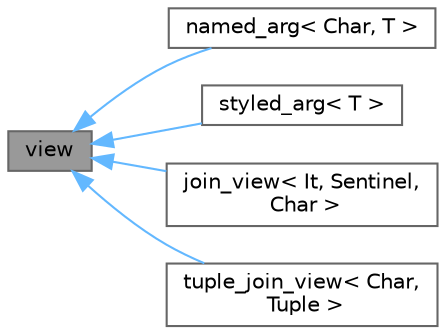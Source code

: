 digraph "view"
{
 // LATEX_PDF_SIZE
  bgcolor="transparent";
  edge [fontname=Helvetica,fontsize=10,labelfontname=Helvetica,labelfontsize=10];
  node [fontname=Helvetica,fontsize=10,shape=box,height=0.2,width=0.4];
  rankdir="LR";
  Node1 [id="Node000001",label="view",height=0.2,width=0.4,color="gray40", fillcolor="grey60", style="filled", fontcolor="black",tooltip=" "];
  Node1 -> Node2 [id="edge1_Node000001_Node000002",dir="back",color="steelblue1",style="solid",tooltip=" "];
  Node2 [id="Node000002",label="named_arg\< Char, T \>",height=0.2,width=0.4,color="gray40", fillcolor="white", style="filled",URL="$structdetail_1_1named__arg.html",tooltip=" "];
  Node1 -> Node3 [id="edge2_Node000001_Node000003",dir="back",color="steelblue1",style="solid",tooltip=" "];
  Node3 [id="Node000003",label="styled_arg\< T \>",height=0.2,width=0.4,color="gray40", fillcolor="white", style="filled",URL="$structdetail_1_1styled__arg.html",tooltip=" "];
  Node1 -> Node4 [id="edge3_Node000001_Node000004",dir="back",color="steelblue1",style="solid",tooltip=" "];
  Node4 [id="Node000004",label="join_view\< It, Sentinel,\l Char \>",height=0.2,width=0.4,color="gray40", fillcolor="white", style="filled",URL="$structjoin__view.html",tooltip=" "];
  Node1 -> Node5 [id="edge4_Node000001_Node000005",dir="back",color="steelblue1",style="solid",tooltip=" "];
  Node5 [id="Node000005",label="tuple_join_view\< Char,\l Tuple \>",height=0.2,width=0.4,color="gray40", fillcolor="white", style="filled",URL="$structtuple__join__view.html",tooltip=" "];
}
